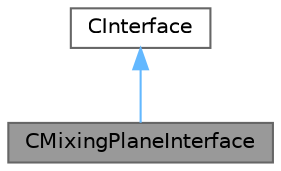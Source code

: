 digraph "CMixingPlaneInterface"
{
 // LATEX_PDF_SIZE
  bgcolor="transparent";
  edge [fontname=Helvetica,fontsize=10,labelfontname=Helvetica,labelfontsize=10];
  node [fontname=Helvetica,fontsize=10,shape=box,height=0.2,width=0.4];
  Node1 [id="Node000001",label="CMixingPlaneInterface",height=0.2,width=0.4,color="gray40", fillcolor="grey60", style="filled", fontcolor="black",tooltip="Mixing plane interface for turbomachinery."];
  Node2 -> Node1 [id="edge1_Node000001_Node000002",dir="back",color="steelblue1",style="solid",tooltip=" "];
  Node2 [id="Node000002",label="CInterface",height=0.2,width=0.4,color="gray40", fillcolor="white", style="filled",URL="$classCInterface.html",tooltip="Main class for defining the physical transfer of information."];
}
